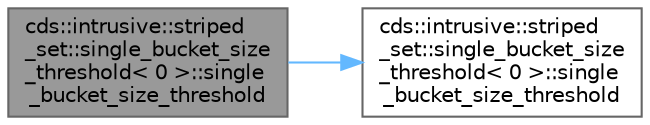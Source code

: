 digraph "cds::intrusive::striped_set::single_bucket_size_threshold&lt; 0 &gt;::single_bucket_size_threshold"
{
 // LATEX_PDF_SIZE
  bgcolor="transparent";
  edge [fontname=Helvetica,fontsize=10,labelfontname=Helvetica,labelfontsize=10];
  node [fontname=Helvetica,fontsize=10,shape=box,height=0.2,width=0.4];
  rankdir="LR";
  Node1 [id="Node000001",label="cds::intrusive::striped\l_set::single_bucket_size\l_threshold\< 0 \>::single\l_bucket_size_threshold",height=0.2,width=0.4,color="gray40", fillcolor="grey60", style="filled", fontcolor="black",tooltip="Copy ctor"];
  Node1 -> Node2 [id="edge1_Node000001_Node000002",color="steelblue1",style="solid",tooltip=" "];
  Node2 [id="Node000002",label="cds::intrusive::striped\l_set::single_bucket_size\l_threshold\< 0 \>::single\l_bucket_size_threshold",height=0.2,width=0.4,color="grey40", fillcolor="white", style="filled",URL="$structcds_1_1intrusive_1_1striped__set_1_1single__bucket__size__threshold_3_010_01_4.html#a6fd2e84c2dc9893036a49886d6b4eac4",tooltip="Default ctor, the threshold is 4"];
}
